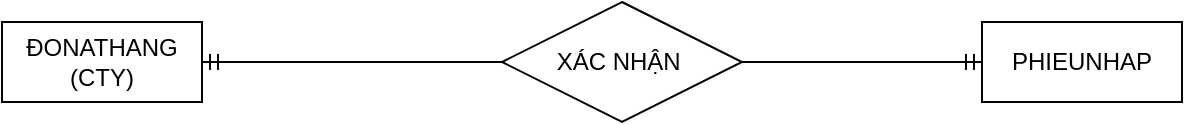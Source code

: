 <mxfile version="21.7.5" type="google">
  <diagram name="Page-1" id="lLGn1eYYW2LlgqG-EiyM">
    <mxGraphModel dx="1050" dy="534" grid="1" gridSize="10" guides="1" tooltips="1" connect="1" arrows="1" fold="1" page="1" pageScale="1" pageWidth="850" pageHeight="1100" math="0" shadow="0">
      <root>
        <mxCell id="0" />
        <mxCell id="1" parent="0" />
        <mxCell id="dLEPaTDYXhs4w0RW120B-10" value="ĐONATHANG (CTY)" style="whiteSpace=wrap;html=1;align=center;" vertex="1" parent="1">
          <mxGeometry x="110" y="190" width="100" height="40" as="geometry" />
        </mxCell>
        <mxCell id="dLEPaTDYXhs4w0RW120B-11" value="PHIEUNHAP" style="whiteSpace=wrap;html=1;align=center;" vertex="1" parent="1">
          <mxGeometry x="600" y="190" width="100" height="40" as="geometry" />
        </mxCell>
        <mxCell id="dLEPaTDYXhs4w0RW120B-14" value="" style="edgeStyle=entityRelationEdgeStyle;fontSize=12;html=1;endArrow=ERmandOne;startArrow=ERmandOne;rounded=0;exitX=1;exitY=0.5;exitDx=0;exitDy=0;entryX=0;entryY=0.5;entryDx=0;entryDy=0;" edge="1" parent="1" source="dLEPaTDYXhs4w0RW120B-10" target="dLEPaTDYXhs4w0RW120B-11">
          <mxGeometry width="100" height="100" relative="1" as="geometry">
            <mxPoint x="370" y="330" as="sourcePoint" />
            <mxPoint x="470" y="230" as="targetPoint" />
          </mxGeometry>
        </mxCell>
        <mxCell id="dLEPaTDYXhs4w0RW120B-15" value="XÁC NHẬN&amp;nbsp;" style="shape=rhombus;perimeter=rhombusPerimeter;whiteSpace=wrap;html=1;align=center;" vertex="1" parent="1">
          <mxGeometry x="360" y="180" width="120" height="60" as="geometry" />
        </mxCell>
      </root>
    </mxGraphModel>
  </diagram>
</mxfile>
